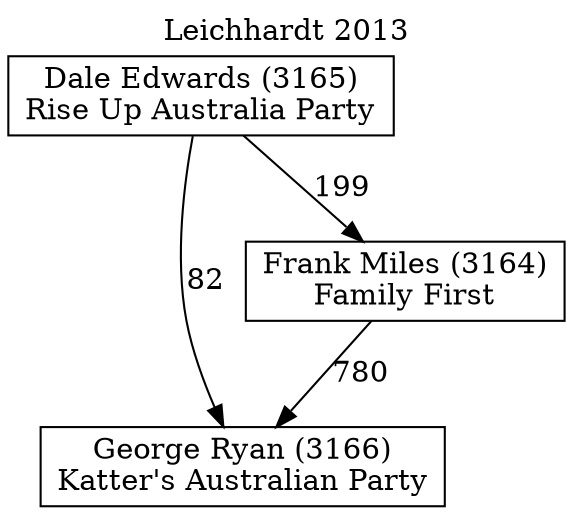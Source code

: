 // House preference flow
digraph "George Ryan (3166)_Leichhardt_2013" {
	graph [label="Leichhardt 2013" labelloc=t mclimit=10]
	node [shape=box]
	"George Ryan (3166)" [label="George Ryan (3166)
Katter's Australian Party"]
	"Frank Miles (3164)" [label="Frank Miles (3164)
Family First"]
	"Dale Edwards (3165)" [label="Dale Edwards (3165)
Rise Up Australia Party"]
	"Frank Miles (3164)" -> "George Ryan (3166)" [label=780]
	"Dale Edwards (3165)" -> "Frank Miles (3164)" [label=199]
	"Dale Edwards (3165)" -> "George Ryan (3166)" [label=82]
}
